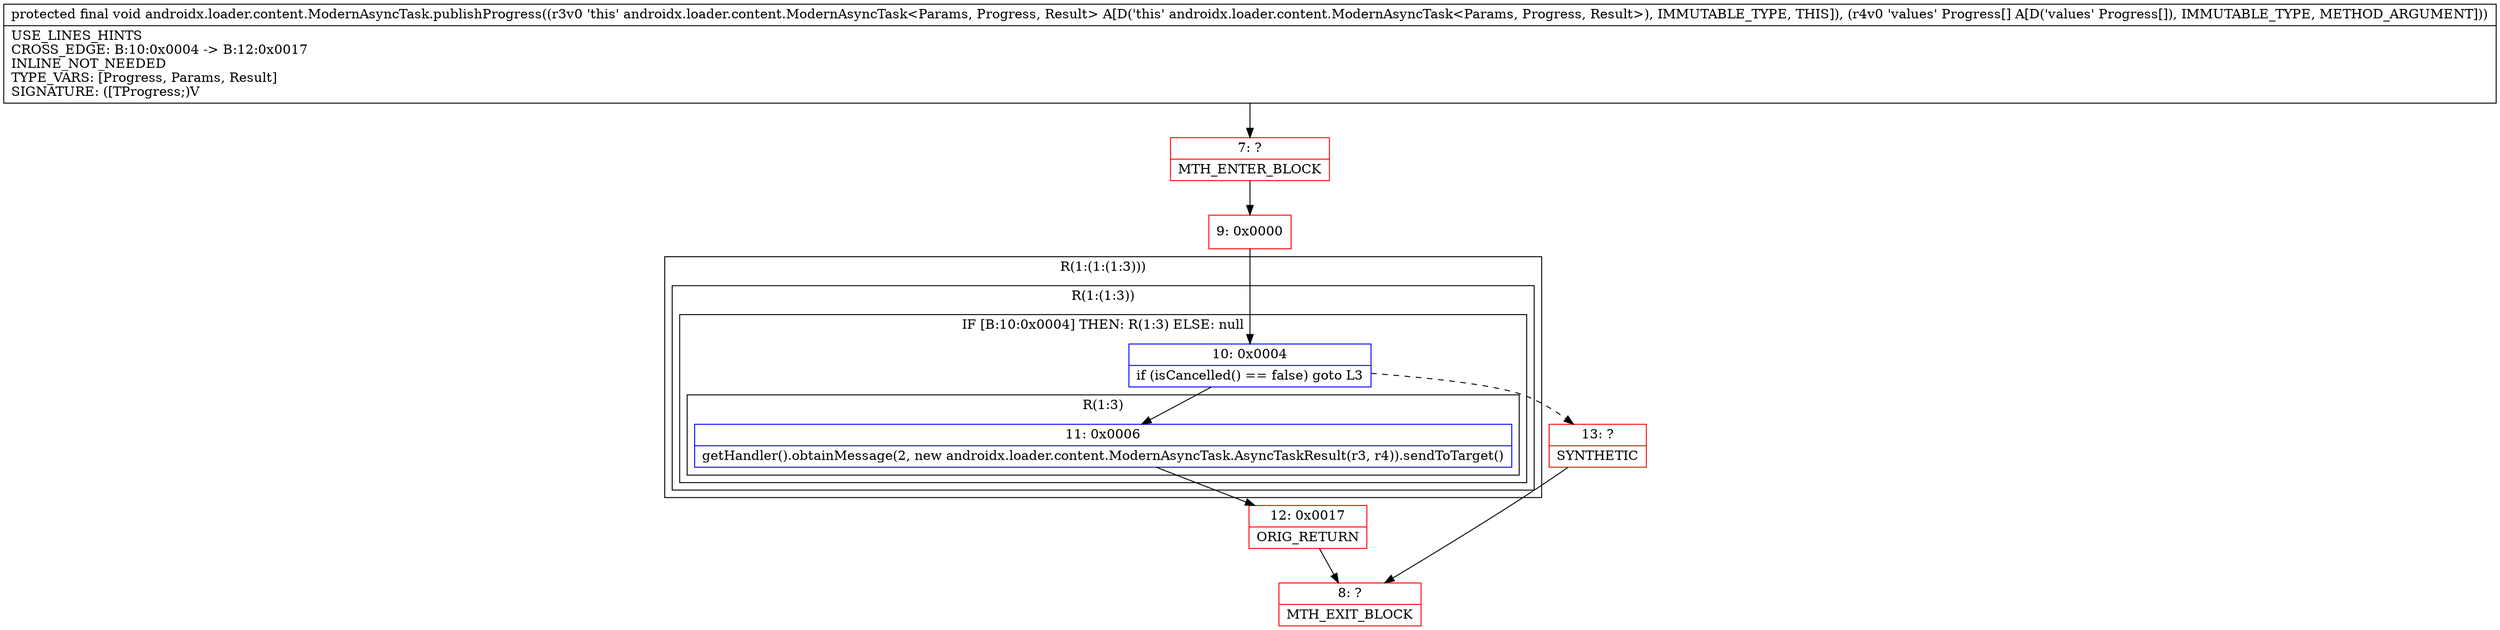 digraph "CFG forandroidx.loader.content.ModernAsyncTask.publishProgress([Ljava\/lang\/Object;)V" {
subgraph cluster_Region_534696175 {
label = "R(1:(1:(1:3)))";
node [shape=record,color=blue];
subgraph cluster_Region_1768198913 {
label = "R(1:(1:3))";
node [shape=record,color=blue];
subgraph cluster_IfRegion_1737247607 {
label = "IF [B:10:0x0004] THEN: R(1:3) ELSE: null";
node [shape=record,color=blue];
Node_10 [shape=record,label="{10\:\ 0x0004|if (isCancelled() == false) goto L3\l}"];
subgraph cluster_Region_1252529993 {
label = "R(1:3)";
node [shape=record,color=blue];
Node_11 [shape=record,label="{11\:\ 0x0006|getHandler().obtainMessage(2, new androidx.loader.content.ModernAsyncTask.AsyncTaskResult(r3, r4)).sendToTarget()\l}"];
}
}
}
}
Node_7 [shape=record,color=red,label="{7\:\ ?|MTH_ENTER_BLOCK\l}"];
Node_9 [shape=record,color=red,label="{9\:\ 0x0000}"];
Node_12 [shape=record,color=red,label="{12\:\ 0x0017|ORIG_RETURN\l}"];
Node_8 [shape=record,color=red,label="{8\:\ ?|MTH_EXIT_BLOCK\l}"];
Node_13 [shape=record,color=red,label="{13\:\ ?|SYNTHETIC\l}"];
MethodNode[shape=record,label="{protected final void androidx.loader.content.ModernAsyncTask.publishProgress((r3v0 'this' androidx.loader.content.ModernAsyncTask\<Params, Progress, Result\> A[D('this' androidx.loader.content.ModernAsyncTask\<Params, Progress, Result\>), IMMUTABLE_TYPE, THIS]), (r4v0 'values' Progress[] A[D('values' Progress[]), IMMUTABLE_TYPE, METHOD_ARGUMENT]))  | USE_LINES_HINTS\lCROSS_EDGE: B:10:0x0004 \-\> B:12:0x0017\lINLINE_NOT_NEEDED\lTYPE_VARS: [Progress, Params, Result]\lSIGNATURE: ([TProgress;)V\l}"];
MethodNode -> Node_7;Node_10 -> Node_11;
Node_10 -> Node_13[style=dashed];
Node_11 -> Node_12;
Node_7 -> Node_9;
Node_9 -> Node_10;
Node_12 -> Node_8;
Node_13 -> Node_8;
}

